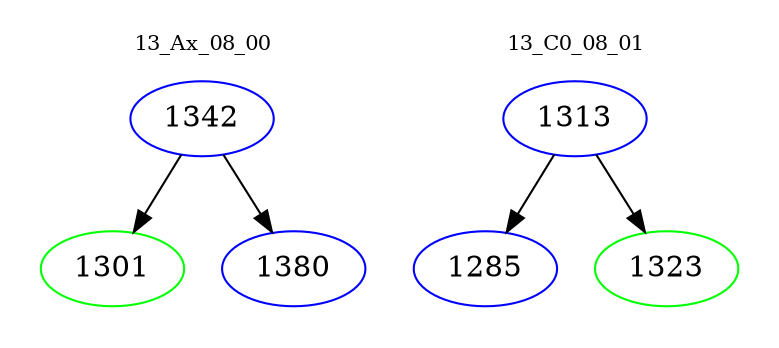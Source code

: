 digraph{
subgraph cluster_0 {
color = white
label = "13_Ax_08_00";
fontsize=10;
T0_1342 [label="1342", color="blue"]
T0_1342 -> T0_1301 [color="black"]
T0_1301 [label="1301", color="green"]
T0_1342 -> T0_1380 [color="black"]
T0_1380 [label="1380", color="blue"]
}
subgraph cluster_1 {
color = white
label = "13_C0_08_01";
fontsize=10;
T1_1313 [label="1313", color="blue"]
T1_1313 -> T1_1285 [color="black"]
T1_1285 [label="1285", color="blue"]
T1_1313 -> T1_1323 [color="black"]
T1_1323 [label="1323", color="green"]
}
}
